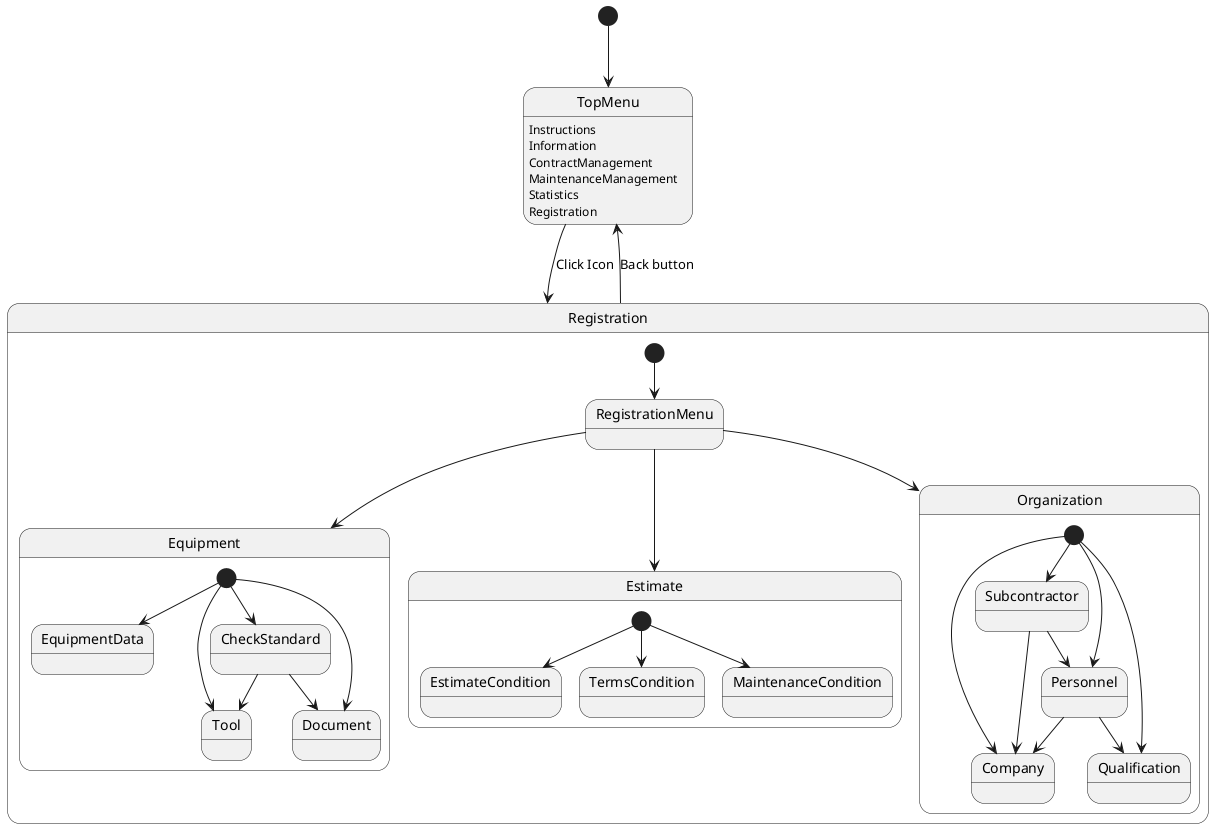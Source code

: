 @startuml

[*] --> TopMenu
TopMenu: Instructions
TopMenu: Information
TopMenu: ContractManagement
TopMenu: MaintenanceManagement
TopMenu: Statistics
TopMenu: Registration

TopMenu --> Registration: Click Icon
state Registration {
    [*] --> RegistrationMenu
    RegistrationMenu --> Equipment
    state Equipment {
        [*] --> EquipmentData
        [*] --> CheckStandard
        [*] --> Tool
        [*] --> Document
        CheckStandard --> Tool
        CheckStandard --> Document
    }
    RegistrationMenu --> Estimate
    state Estimate {
        [*] --> EstimateCondition
        [*] --> TermsCondition
        [*] --> MaintenanceCondition
    }
    RegistrationMenu --> Organization
    state Organization {
        [*] --> Personnel
        [*] --> Subcontractor
        [*] --> Company
        [*] --> Qualification
        Personnel --> Company
        Personnel --> Qualification
        Subcontractor --> Company
        Subcontractor --> Personnel
    }
}
Registration --> TopMenu: Back button
' EquipmentData: EquipmentBase, CheckStandard, 
@enduml